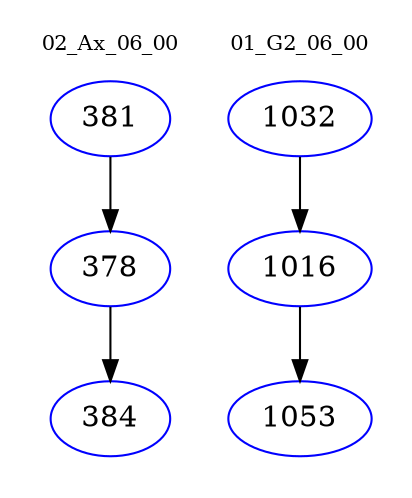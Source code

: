 digraph{
subgraph cluster_0 {
color = white
label = "02_Ax_06_00";
fontsize=10;
T0_381 [label="381", color="blue"]
T0_381 -> T0_378 [color="black"]
T0_378 [label="378", color="blue"]
T0_378 -> T0_384 [color="black"]
T0_384 [label="384", color="blue"]
}
subgraph cluster_1 {
color = white
label = "01_G2_06_00";
fontsize=10;
T1_1032 [label="1032", color="blue"]
T1_1032 -> T1_1016 [color="black"]
T1_1016 [label="1016", color="blue"]
T1_1016 -> T1_1053 [color="black"]
T1_1053 [label="1053", color="blue"]
}
}
